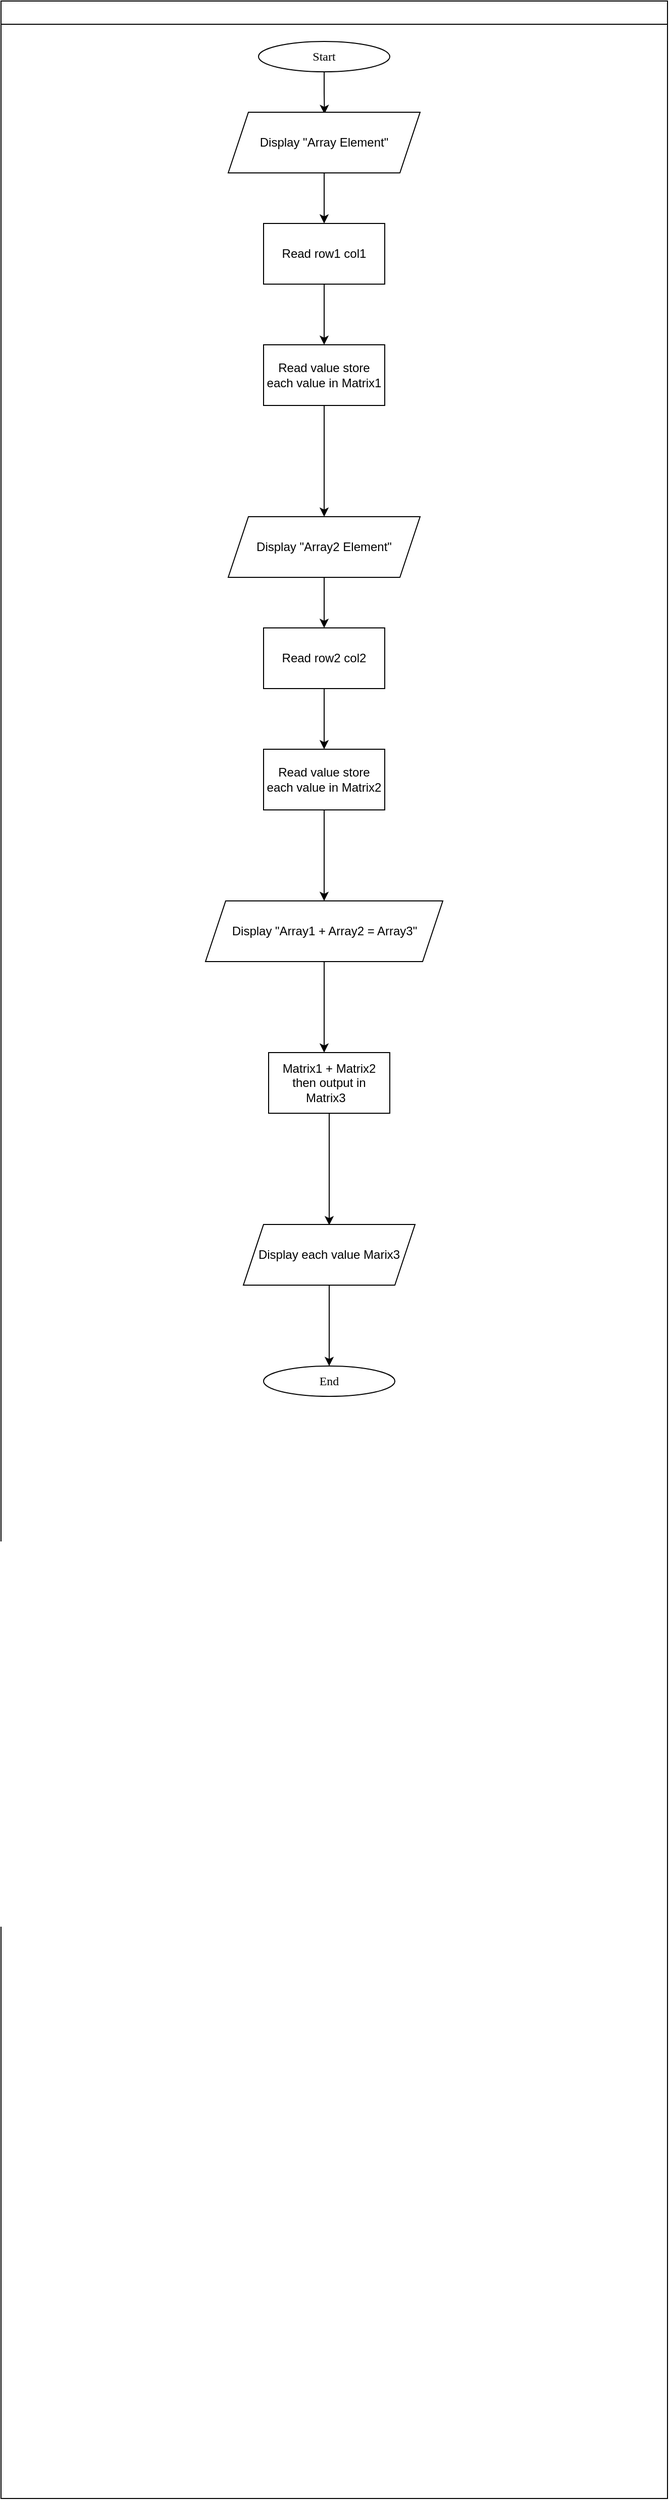 <mxfile version="25.0.3">
  <diagram id="C5RBs43oDa-KdzZeNtuy" name="Page-1">
    <mxGraphModel dx="1428" dy="329" grid="1" gridSize="10" guides="1" tooltips="1" connect="1" arrows="1" fold="1" page="1" pageScale="1" pageWidth="827" pageHeight="1169" math="0" shadow="0">
      <root>
        <mxCell id="WIyWlLk6GJQsqaUBKTNV-0" />
        <mxCell id="WIyWlLk6GJQsqaUBKTNV-1" parent="WIyWlLk6GJQsqaUBKTNV-0" />
        <mxCell id="mvioNwK95yMqdUQ73LqQ-36" value="" style="swimlane;fontFamily=Sarabun;fontSource=https%3A%2F%2Ffonts.googleapis.com%2Fcss%3Ffamily%3DSarabun;" parent="WIyWlLk6GJQsqaUBKTNV-1" vertex="1">
          <mxGeometry x="-710" y="30" width="660" height="2470" as="geometry" />
        </mxCell>
        <mxCell id="mvioNwK95yMqdUQ73LqQ-35" value="&lt;font data-font-src=&quot;https://fonts.googleapis.com/css?family=Sarabun&quot; face=&quot;Sarabun&quot;&gt;Start&lt;/font&gt;" style="ellipse;whiteSpace=wrap;html=1;" parent="mvioNwK95yMqdUQ73LqQ-36" vertex="1">
          <mxGeometry x="255" y="40" width="130" height="30" as="geometry" />
        </mxCell>
        <mxCell id="QNhVIbcrn-Icenjs99R--4" style="edgeStyle=orthogonalEdgeStyle;rounded=0;orthogonalLoop=1;jettySize=auto;html=1;entryX=0.473;entryY=0.019;entryDx=0;entryDy=0;entryPerimeter=0;" parent="mvioNwK95yMqdUQ73LqQ-36" source="mvioNwK95yMqdUQ73LqQ-35" edge="1">
          <mxGeometry relative="1" as="geometry">
            <mxPoint x="320.33" y="111.71" as="targetPoint" />
          </mxGeometry>
        </mxCell>
        <mxCell id="bj8zQdiz9G1ikGiHk8eN-5" style="edgeStyle=orthogonalEdgeStyle;rounded=0;orthogonalLoop=1;jettySize=auto;html=1;" edge="1" parent="mvioNwK95yMqdUQ73LqQ-36" source="bj8zQdiz9G1ikGiHk8eN-1">
          <mxGeometry relative="1" as="geometry">
            <mxPoint x="320" y="220" as="targetPoint" />
          </mxGeometry>
        </mxCell>
        <mxCell id="bj8zQdiz9G1ikGiHk8eN-1" value="Display &quot;Array Element&quot;" style="shape=parallelogram;perimeter=parallelogramPerimeter;whiteSpace=wrap;html=1;fixedSize=1;" vertex="1" parent="mvioNwK95yMqdUQ73LqQ-36">
          <mxGeometry x="225" y="110" width="190" height="60" as="geometry" />
        </mxCell>
        <mxCell id="bj8zQdiz9G1ikGiHk8eN-6" style="edgeStyle=orthogonalEdgeStyle;rounded=0;orthogonalLoop=1;jettySize=auto;html=1;" edge="1" parent="mvioNwK95yMqdUQ73LqQ-36" source="bj8zQdiz9G1ikGiHk8eN-4">
          <mxGeometry relative="1" as="geometry">
            <mxPoint x="320" y="340" as="targetPoint" />
          </mxGeometry>
        </mxCell>
        <mxCell id="bj8zQdiz9G1ikGiHk8eN-4" value="Read row1 col1" style="rounded=0;whiteSpace=wrap;html=1;" vertex="1" parent="mvioNwK95yMqdUQ73LqQ-36">
          <mxGeometry x="260" y="220" width="120" height="60" as="geometry" />
        </mxCell>
        <mxCell id="bj8zQdiz9G1ikGiHk8eN-13" style="edgeStyle=orthogonalEdgeStyle;rounded=0;orthogonalLoop=1;jettySize=auto;html=1;entryX=0.5;entryY=0;entryDx=0;entryDy=0;" edge="1" parent="mvioNwK95yMqdUQ73LqQ-36" source="bj8zQdiz9G1ikGiHk8eN-7" target="bj8zQdiz9G1ikGiHk8eN-9">
          <mxGeometry relative="1" as="geometry" />
        </mxCell>
        <mxCell id="bj8zQdiz9G1ikGiHk8eN-7" value="Read value store each value in Matrix1" style="rounded=0;whiteSpace=wrap;html=1;" vertex="1" parent="mvioNwK95yMqdUQ73LqQ-36">
          <mxGeometry x="260" y="340" width="120" height="60" as="geometry" />
        </mxCell>
        <mxCell id="bj8zQdiz9G1ikGiHk8eN-8" style="edgeStyle=orthogonalEdgeStyle;rounded=0;orthogonalLoop=1;jettySize=auto;html=1;" edge="1" parent="mvioNwK95yMqdUQ73LqQ-36" source="bj8zQdiz9G1ikGiHk8eN-9">
          <mxGeometry relative="1" as="geometry">
            <mxPoint x="320" y="620" as="targetPoint" />
          </mxGeometry>
        </mxCell>
        <mxCell id="bj8zQdiz9G1ikGiHk8eN-9" value="Display &quot;Array2 Element&quot;" style="shape=parallelogram;perimeter=parallelogramPerimeter;whiteSpace=wrap;html=1;fixedSize=1;" vertex="1" parent="mvioNwK95yMqdUQ73LqQ-36">
          <mxGeometry x="225" y="510" width="190" height="60" as="geometry" />
        </mxCell>
        <mxCell id="bj8zQdiz9G1ikGiHk8eN-10" style="edgeStyle=orthogonalEdgeStyle;rounded=0;orthogonalLoop=1;jettySize=auto;html=1;" edge="1" parent="mvioNwK95yMqdUQ73LqQ-36" source="bj8zQdiz9G1ikGiHk8eN-11">
          <mxGeometry relative="1" as="geometry">
            <mxPoint x="320" y="740" as="targetPoint" />
          </mxGeometry>
        </mxCell>
        <mxCell id="bj8zQdiz9G1ikGiHk8eN-11" value="Read row2 col2" style="rounded=0;whiteSpace=wrap;html=1;" vertex="1" parent="mvioNwK95yMqdUQ73LqQ-36">
          <mxGeometry x="260" y="620" width="120" height="60" as="geometry" />
        </mxCell>
        <mxCell id="bj8zQdiz9G1ikGiHk8eN-14" style="edgeStyle=orthogonalEdgeStyle;rounded=0;orthogonalLoop=1;jettySize=auto;html=1;" edge="1" parent="mvioNwK95yMqdUQ73LqQ-36" source="bj8zQdiz9G1ikGiHk8eN-12">
          <mxGeometry relative="1" as="geometry">
            <mxPoint x="320" y="890" as="targetPoint" />
          </mxGeometry>
        </mxCell>
        <mxCell id="bj8zQdiz9G1ikGiHk8eN-12" value="Read value store each value in Matrix2" style="rounded=0;whiteSpace=wrap;html=1;" vertex="1" parent="mvioNwK95yMqdUQ73LqQ-36">
          <mxGeometry x="260" y="740" width="120" height="60" as="geometry" />
        </mxCell>
        <mxCell id="bj8zQdiz9G1ikGiHk8eN-16" style="edgeStyle=orthogonalEdgeStyle;rounded=0;orthogonalLoop=1;jettySize=auto;html=1;" edge="1" parent="mvioNwK95yMqdUQ73LqQ-36" source="bj8zQdiz9G1ikGiHk8eN-15">
          <mxGeometry relative="1" as="geometry">
            <mxPoint x="320" y="1040" as="targetPoint" />
          </mxGeometry>
        </mxCell>
        <mxCell id="bj8zQdiz9G1ikGiHk8eN-15" value="Display &quot;Array1 + Array2 = Array3&quot;" style="shape=parallelogram;perimeter=parallelogramPerimeter;whiteSpace=wrap;html=1;fixedSize=1;" vertex="1" parent="mvioNwK95yMqdUQ73LqQ-36">
          <mxGeometry x="202.5" y="890" width="235" height="60" as="geometry" />
        </mxCell>
        <mxCell id="bj8zQdiz9G1ikGiHk8eN-18" style="edgeStyle=orthogonalEdgeStyle;rounded=0;orthogonalLoop=1;jettySize=auto;html=1;" edge="1" parent="mvioNwK95yMqdUQ73LqQ-36" source="bj8zQdiz9G1ikGiHk8eN-17">
          <mxGeometry relative="1" as="geometry">
            <mxPoint x="325" y="1210.69" as="targetPoint" />
          </mxGeometry>
        </mxCell>
        <mxCell id="bj8zQdiz9G1ikGiHk8eN-17" value="Matrix1 + Matrix2 then output in Matrix3&amp;nbsp;&amp;nbsp;" style="rounded=0;whiteSpace=wrap;html=1;" vertex="1" parent="mvioNwK95yMqdUQ73LqQ-36">
          <mxGeometry x="265" y="1040" width="120" height="60" as="geometry" />
        </mxCell>
        <mxCell id="bj8zQdiz9G1ikGiHk8eN-20" style="edgeStyle=orthogonalEdgeStyle;rounded=0;orthogonalLoop=1;jettySize=auto;html=1;" edge="1" parent="mvioNwK95yMqdUQ73LqQ-36" source="bj8zQdiz9G1ikGiHk8eN-19">
          <mxGeometry relative="1" as="geometry">
            <mxPoint x="325" y="1350.0" as="targetPoint" />
          </mxGeometry>
        </mxCell>
        <mxCell id="bj8zQdiz9G1ikGiHk8eN-19" value="Display each value Marix3" style="shape=parallelogram;perimeter=parallelogramPerimeter;whiteSpace=wrap;html=1;fixedSize=1;" vertex="1" parent="mvioNwK95yMqdUQ73LqQ-36">
          <mxGeometry x="240" y="1210" width="170" height="60" as="geometry" />
        </mxCell>
        <mxCell id="bj8zQdiz9G1ikGiHk8eN-21" value="&lt;font data-font-src=&quot;https://fonts.googleapis.com/css?family=Sarabun&quot; face=&quot;Sarabun&quot;&gt;End&lt;/font&gt;" style="ellipse;whiteSpace=wrap;html=1;" vertex="1" parent="mvioNwK95yMqdUQ73LqQ-36">
          <mxGeometry x="260" y="1350" width="130" height="30" as="geometry" />
        </mxCell>
      </root>
    </mxGraphModel>
  </diagram>
</mxfile>
